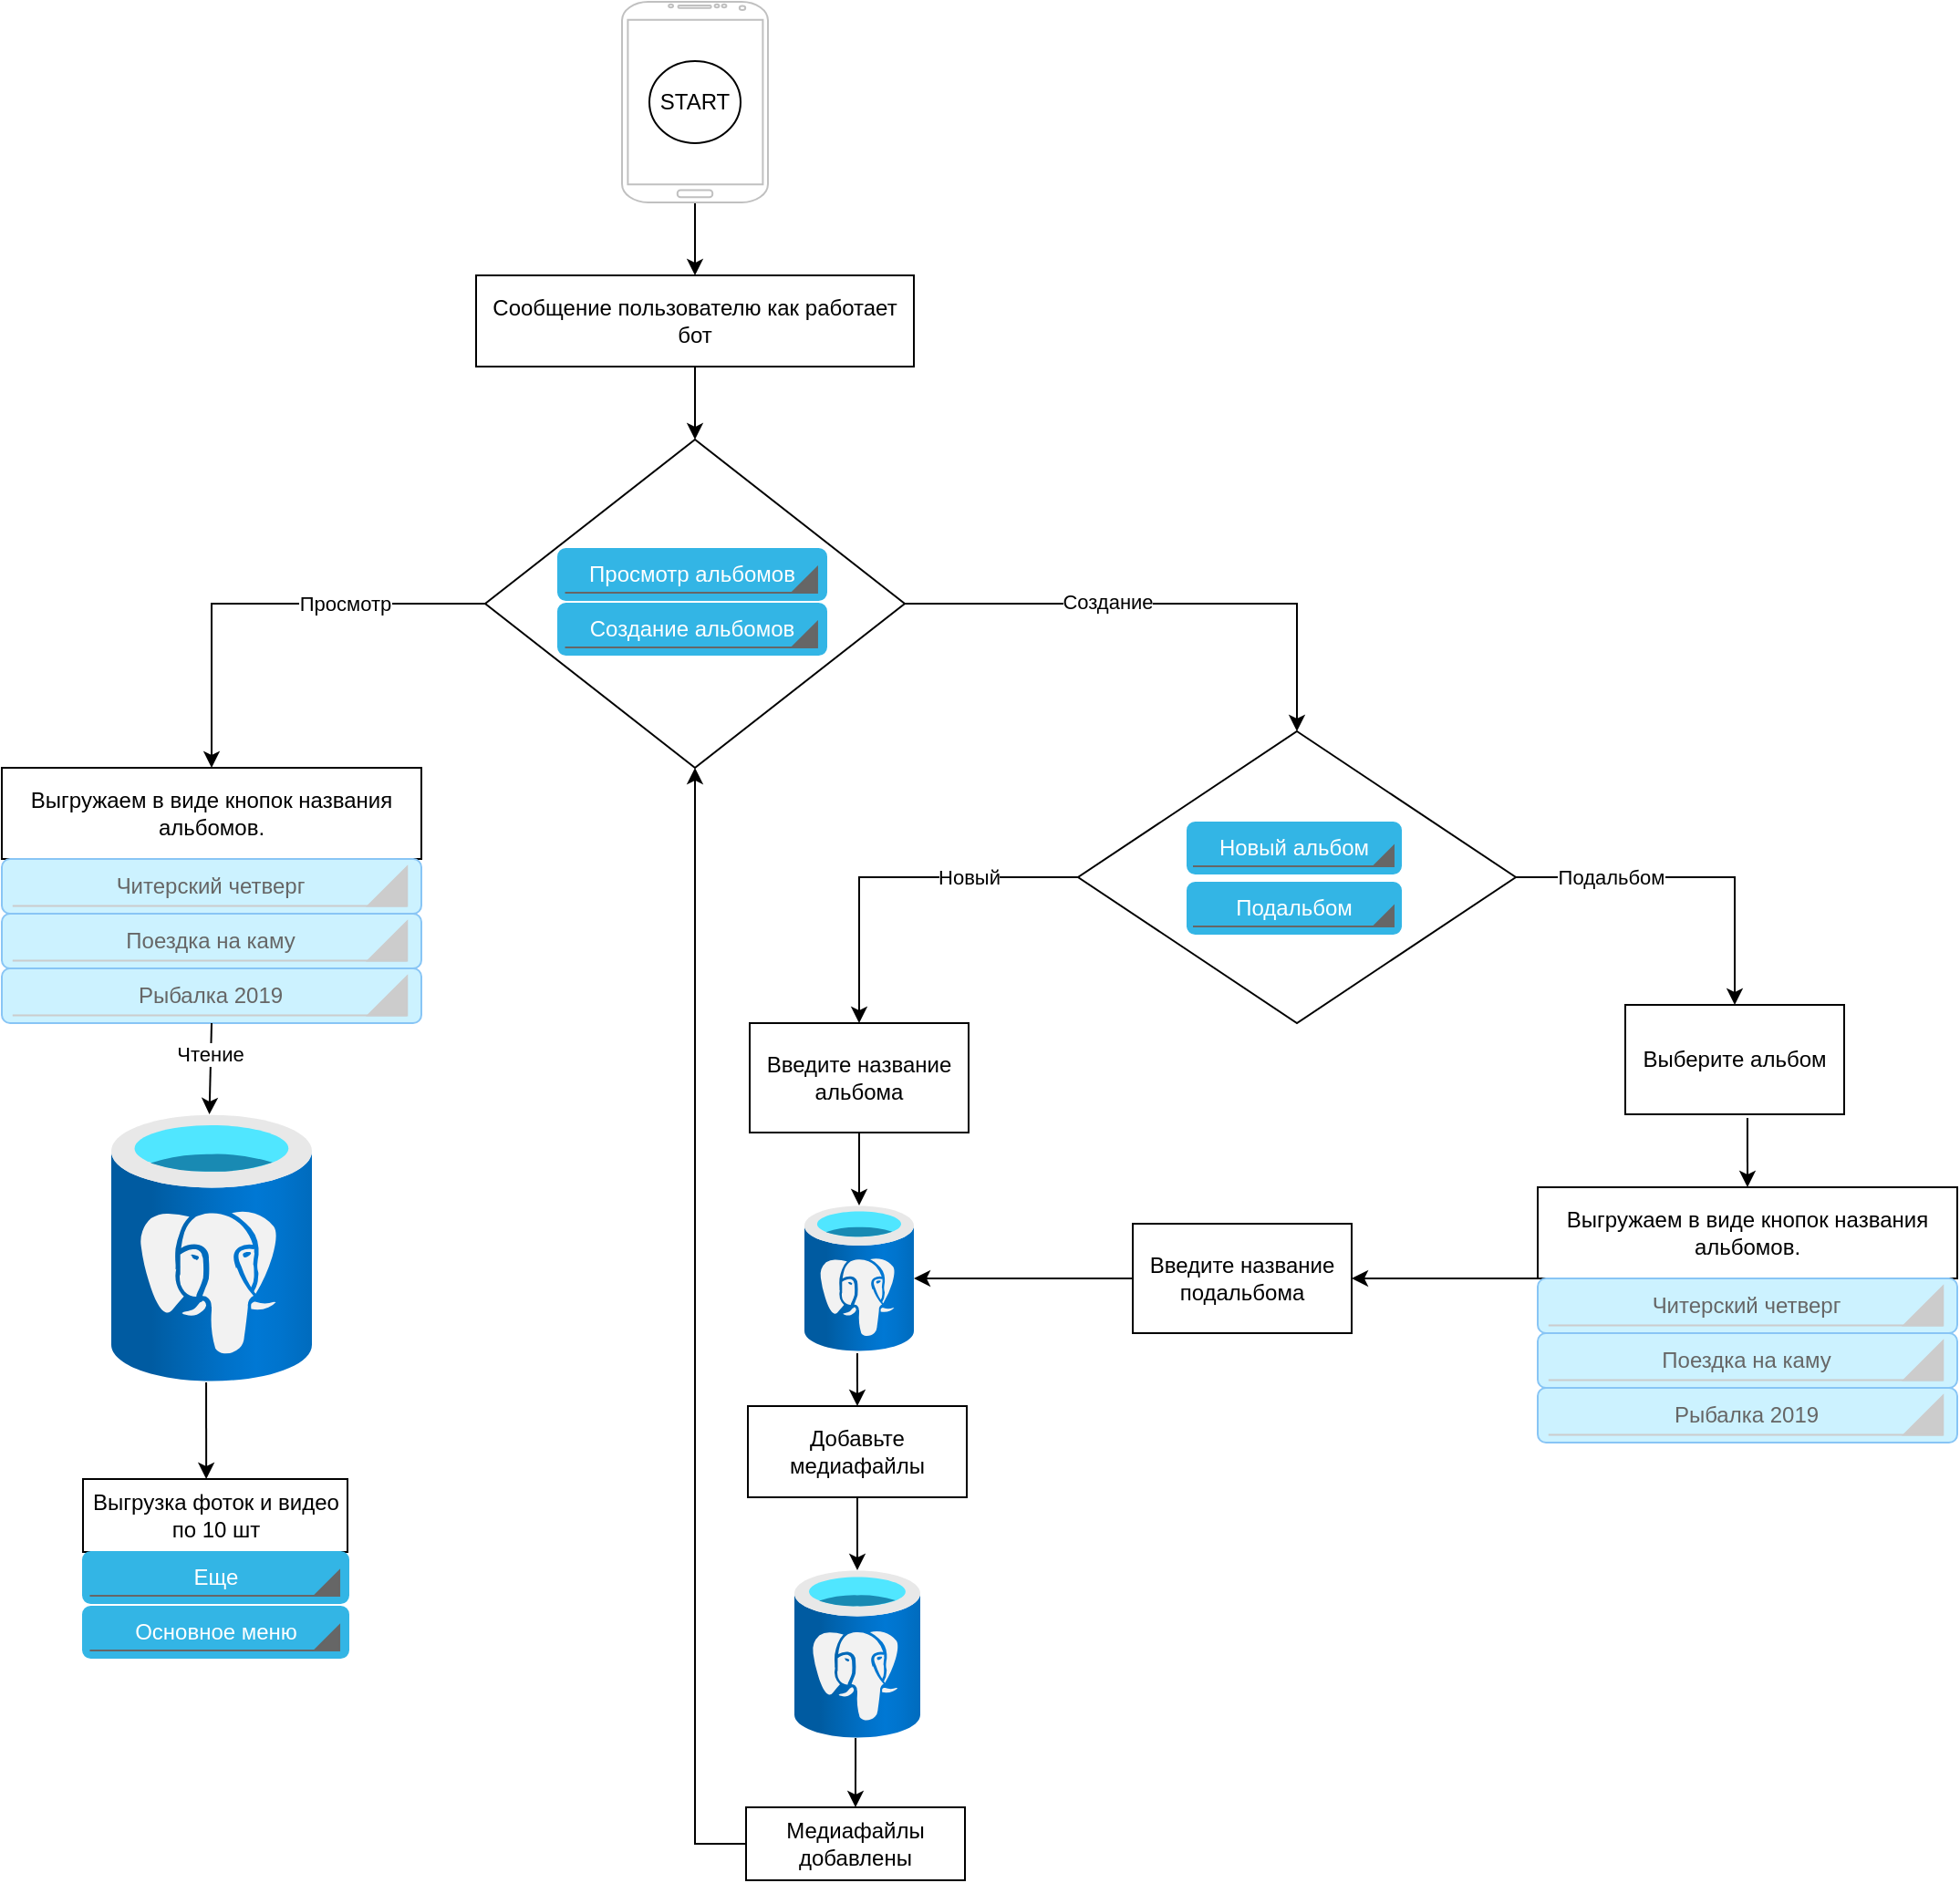 <mxfile version="24.4.0" type="device">
  <diagram name="Страница — 1" id="3XFxWbQeZkJvydi4CjY2">
    <mxGraphModel dx="1434" dy="844" grid="1" gridSize="10" guides="1" tooltips="1" connect="1" arrows="1" fold="1" page="1" pageScale="1" pageWidth="827" pageHeight="1169" math="0" shadow="0">
      <root>
        <mxCell id="0" />
        <mxCell id="1" parent="0" />
        <mxCell id="PY4G7l2K5pVL9X38_ox1-4" value="" style="endArrow=classic;html=1;rounded=0;exitX=0.5;exitY=1;exitDx=0;exitDy=0;exitPerimeter=0;entryX=0.5;entryY=0;entryDx=0;entryDy=0;" edge="1" parent="1" source="PY4G7l2K5pVL9X38_ox1-1" target="PY4G7l2K5pVL9X38_ox1-5">
          <mxGeometry width="50" height="50" relative="1" as="geometry">
            <mxPoint x="390" y="210" as="sourcePoint" />
            <mxPoint x="400" y="240" as="targetPoint" />
          </mxGeometry>
        </mxCell>
        <mxCell id="PY4G7l2K5pVL9X38_ox1-5" value="Сообщение пользователю как работает бот" style="rounded=0;whiteSpace=wrap;html=1;" vertex="1" parent="1">
          <mxGeometry x="280" y="170" width="240" height="50" as="geometry" />
        </mxCell>
        <mxCell id="PY4G7l2K5pVL9X38_ox1-8" value="" style="endArrow=classic;html=1;rounded=0;exitX=0.5;exitY=1;exitDx=0;exitDy=0;entryX=0.5;entryY=0;entryDx=0;entryDy=0;" edge="1" parent="1" source="PY4G7l2K5pVL9X38_ox1-5" target="PY4G7l2K5pVL9X38_ox1-56">
          <mxGeometry width="50" height="50" relative="1" as="geometry">
            <mxPoint x="390" y="210" as="sourcePoint" />
            <mxPoint x="400" y="280" as="targetPoint" />
          </mxGeometry>
        </mxCell>
        <mxCell id="PY4G7l2K5pVL9X38_ox1-9" value="" style="endArrow=classic;html=1;rounded=0;exitX=0;exitY=0.5;exitDx=0;exitDy=0;entryX=0.5;entryY=0;entryDx=0;entryDy=0;" edge="1" parent="1" source="PY4G7l2K5pVL9X38_ox1-56" target="PY4G7l2K5pVL9X38_ox1-19">
          <mxGeometry width="50" height="50" relative="1" as="geometry">
            <mxPoint x="305" y="350" as="sourcePoint" />
            <mxPoint x="120" y="350" as="targetPoint" />
            <Array as="points">
              <mxPoint x="135" y="350" />
            </Array>
          </mxGeometry>
        </mxCell>
        <mxCell id="PY4G7l2K5pVL9X38_ox1-17" value="Просмотр" style="edgeLabel;html=1;align=center;verticalAlign=middle;resizable=0;points=[];" vertex="1" connectable="0" parent="PY4G7l2K5pVL9X38_ox1-9">
          <mxGeometry x="0.027" y="-1" relative="1" as="geometry">
            <mxPoint x="46" y="1" as="offset" />
          </mxGeometry>
        </mxCell>
        <mxCell id="PY4G7l2K5pVL9X38_ox1-10" value="" style="endArrow=classic;html=1;rounded=0;exitX=1;exitY=0.5;exitDx=0;exitDy=0;entryX=0.5;entryY=0;entryDx=0;entryDy=0;" edge="1" parent="1" source="PY4G7l2K5pVL9X38_ox1-56" target="PY4G7l2K5pVL9X38_ox1-63">
          <mxGeometry width="50" height="50" relative="1" as="geometry">
            <mxPoint x="495" y="350" as="sourcePoint" />
            <mxPoint x="680" y="400" as="targetPoint" />
            <Array as="points">
              <mxPoint x="730" y="350" />
            </Array>
          </mxGeometry>
        </mxCell>
        <mxCell id="PY4G7l2K5pVL9X38_ox1-18" value="Создание" style="edgeLabel;html=1;align=center;verticalAlign=middle;resizable=0;points=[];" vertex="1" connectable="0" parent="PY4G7l2K5pVL9X38_ox1-10">
          <mxGeometry x="-0.224" y="1" relative="1" as="geometry">
            <mxPoint as="offset" />
          </mxGeometry>
        </mxCell>
        <mxCell id="PY4G7l2K5pVL9X38_ox1-37" value="" style="group" vertex="1" connectable="0" parent="1">
          <mxGeometry x="20" y="440" width="230" height="140" as="geometry" />
        </mxCell>
        <mxCell id="PY4G7l2K5pVL9X38_ox1-19" value="Выгружаем в виде кнопок названия альбомов." style="rounded=0;whiteSpace=wrap;html=1;" vertex="1" parent="PY4G7l2K5pVL9X38_ox1-37">
          <mxGeometry width="230" height="50" as="geometry" />
        </mxCell>
        <mxCell id="PY4G7l2K5pVL9X38_ox1-36" value="" style="group" vertex="1" connectable="0" parent="PY4G7l2K5pVL9X38_ox1-37">
          <mxGeometry y="50" width="230" height="90" as="geometry" />
        </mxCell>
        <mxCell id="PY4G7l2K5pVL9X38_ox1-29" value="" style="strokeWidth=1;html=1;shadow=0;dashed=0;shape=mxgraph.android.rect;rounded=1;fillColor=#ccf2ff;strokeColor=#88c5f5;container=0;" vertex="1" parent="PY4G7l2K5pVL9X38_ox1-36">
          <mxGeometry y="30" width="230" height="30" as="geometry" />
        </mxCell>
        <mxCell id="PY4G7l2K5pVL9X38_ox1-27" value="" style="strokeWidth=1;html=1;shadow=0;dashed=0;shape=mxgraph.android.rect;rounded=1;fillColor=#ccf2ff;strokeColor=#88c5f5;container=0;" vertex="1" parent="PY4G7l2K5pVL9X38_ox1-36">
          <mxGeometry y="60" width="230" height="30" as="geometry" />
        </mxCell>
        <mxCell id="PY4G7l2K5pVL9X38_ox1-31" value="" style="strokeWidth=1;html=1;shadow=0;dashed=0;shape=mxgraph.android.rect;rounded=1;fillColor=#ccf2ff;strokeColor=#88c5f5;container=0;" vertex="1" parent="PY4G7l2K5pVL9X38_ox1-36">
          <mxGeometry width="230" height="30" as="geometry" />
        </mxCell>
        <mxCell id="PY4G7l2K5pVL9X38_ox1-32" value="Читерский четверг" style="strokeWidth=1;html=1;shadow=0;dashed=0;shape=mxgraph.android.spinner2;fontStyle=0;fontColor=#666666;align=center;verticalAlign=middle;strokeColor=#cccccc;fillColor=#cccccc;" vertex="1" parent="PY4G7l2K5pVL9X38_ox1-36">
          <mxGeometry x="5.897" y="4.286" width="216.239" height="21.429" as="geometry" />
        </mxCell>
        <mxCell id="PY4G7l2K5pVL9X38_ox1-30" value="Поездка на каму" style="strokeWidth=1;html=1;shadow=0;dashed=0;shape=mxgraph.android.spinner2;fontStyle=0;fontColor=#666666;align=center;verticalAlign=middle;strokeColor=#cccccc;fillColor=#cccccc;" vertex="1" parent="PY4G7l2K5pVL9X38_ox1-36">
          <mxGeometry x="5.897" y="34.286" width="216.239" height="21.429" as="geometry" />
        </mxCell>
        <mxCell id="PY4G7l2K5pVL9X38_ox1-28" value="Рыбалка 2019" style="strokeWidth=1;html=1;shadow=0;dashed=0;shape=mxgraph.android.spinner2;fontStyle=0;fontColor=#666666;align=center;verticalAlign=middle;strokeColor=#cccccc;fillColor=#cccccc;" vertex="1" parent="PY4G7l2K5pVL9X38_ox1-36">
          <mxGeometry x="5.897" y="64.286" width="216.239" height="21.429" as="geometry" />
        </mxCell>
        <mxCell id="PY4G7l2K5pVL9X38_ox1-38" value="" style="endArrow=classic;html=1;rounded=0;exitX=0.5;exitY=1;exitDx=0;exitDy=0;entryX=0.489;entryY=0;entryDx=0;entryDy=0;entryPerimeter=0;" edge="1" parent="1" source="PY4G7l2K5pVL9X38_ox1-27" target="PY4G7l2K5pVL9X38_ox1-40">
          <mxGeometry width="50" height="50" relative="1" as="geometry">
            <mxPoint x="390" y="410" as="sourcePoint" />
            <mxPoint x="135" y="620" as="targetPoint" />
          </mxGeometry>
        </mxCell>
        <mxCell id="PY4G7l2K5pVL9X38_ox1-50" value="Чтение" style="edgeLabel;html=1;align=center;verticalAlign=middle;resizable=0;points=[];" vertex="1" connectable="0" parent="PY4G7l2K5pVL9X38_ox1-38">
          <mxGeometry x="-0.319" y="-1" relative="1" as="geometry">
            <mxPoint as="offset" />
          </mxGeometry>
        </mxCell>
        <mxCell id="PY4G7l2K5pVL9X38_ox1-40" value="" style="image;aspect=fixed;html=1;points=[];align=center;fontSize=12;image=img/lib/azure2/databases/Azure_Database_PostgreSQL_Server.svg;" vertex="1" parent="1">
          <mxGeometry x="80" y="630" width="110" height="146.67" as="geometry" />
        </mxCell>
        <mxCell id="PY4G7l2K5pVL9X38_ox1-41" value="" style="endArrow=classic;html=1;rounded=0;exitX=0.473;exitY=1.002;exitDx=0;exitDy=0;exitPerimeter=0;entryX=0.466;entryY=0;entryDx=0;entryDy=0;entryPerimeter=0;" edge="1" parent="1" source="PY4G7l2K5pVL9X38_ox1-40" target="PY4G7l2K5pVL9X38_ox1-43">
          <mxGeometry width="50" height="50" relative="1" as="geometry">
            <mxPoint x="390" y="710" as="sourcePoint" />
            <mxPoint x="132" y="830" as="targetPoint" />
          </mxGeometry>
        </mxCell>
        <mxCell id="PY4G7l2K5pVL9X38_ox1-49" value="" style="group" vertex="1" connectable="0" parent="1">
          <mxGeometry x="64.5" y="830" width="145.5" height="98" as="geometry" />
        </mxCell>
        <mxCell id="PY4G7l2K5pVL9X38_ox1-46" value="" style="group" vertex="1" connectable="0" parent="PY4G7l2K5pVL9X38_ox1-49">
          <mxGeometry width="145.5" height="68" as="geometry" />
        </mxCell>
        <mxCell id="PY4G7l2K5pVL9X38_ox1-43" value="Выгрузка фоток и видео по 10 шт" style="rounded=0;whiteSpace=wrap;html=1;" vertex="1" parent="PY4G7l2K5pVL9X38_ox1-46">
          <mxGeometry width="145" height="40" as="geometry" />
        </mxCell>
        <mxCell id="PY4G7l2K5pVL9X38_ox1-44" value="" style="strokeWidth=1;html=1;shadow=0;dashed=0;shape=mxgraph.android.rect;rounded=1;fillColor=#33b5e5;strokeColor=#33b5e5;" vertex="1" parent="PY4G7l2K5pVL9X38_ox1-46">
          <mxGeometry y="40" width="145.5" height="28" as="geometry" />
        </mxCell>
        <mxCell id="PY4G7l2K5pVL9X38_ox1-45" value="Еще" style="strokeWidth=1;html=1;shadow=0;dashed=0;shape=mxgraph.android.spinner2;fontStyle=0;fontColor=#ffffff;align=center;verticalAlign=middle;strokeColor=#666666;fillColor=#666666;" vertex="1" parent="PY4G7l2K5pVL9X38_ox1-44">
          <mxGeometry x="3.731" y="4" width="136.795" height="20" as="geometry" />
        </mxCell>
        <mxCell id="PY4G7l2K5pVL9X38_ox1-47" value="" style="strokeWidth=1;html=1;shadow=0;dashed=0;shape=mxgraph.android.rect;rounded=1;fillColor=#33b5e5;strokeColor=#33b5e5;" vertex="1" parent="PY4G7l2K5pVL9X38_ox1-49">
          <mxGeometry y="70" width="145.5" height="28" as="geometry" />
        </mxCell>
        <mxCell id="PY4G7l2K5pVL9X38_ox1-48" value="Основное меню" style="strokeWidth=1;html=1;shadow=0;dashed=0;shape=mxgraph.android.spinner2;fontStyle=0;fontColor=#ffffff;align=center;verticalAlign=middle;strokeColor=#666666;fillColor=#666666;" vertex="1" parent="PY4G7l2K5pVL9X38_ox1-47">
          <mxGeometry x="3.731" y="4" width="136.795" height="20" as="geometry" />
        </mxCell>
        <mxCell id="PY4G7l2K5pVL9X38_ox1-57" value="" style="group" vertex="1" connectable="0" parent="1">
          <mxGeometry x="285" y="260" width="230" height="180" as="geometry" />
        </mxCell>
        <mxCell id="PY4G7l2K5pVL9X38_ox1-56" value="" style="rhombus;whiteSpace=wrap;html=1;" vertex="1" parent="PY4G7l2K5pVL9X38_ox1-57">
          <mxGeometry width="230" height="180" as="geometry" />
        </mxCell>
        <mxCell id="PY4G7l2K5pVL9X38_ox1-55" value="" style="group" vertex="1" connectable="0" parent="PY4G7l2K5pVL9X38_ox1-57">
          <mxGeometry x="40" y="60" width="147" height="58" as="geometry" />
        </mxCell>
        <mxCell id="PY4G7l2K5pVL9X38_ox1-51" value="" style="strokeWidth=1;html=1;shadow=0;dashed=0;shape=mxgraph.android.rect;rounded=1;fillColor=#33b5e5;strokeColor=#33b5e5;" vertex="1" parent="PY4G7l2K5pVL9X38_ox1-55">
          <mxGeometry width="147" height="28" as="geometry" />
        </mxCell>
        <mxCell id="PY4G7l2K5pVL9X38_ox1-52" value="Просмотр альбомов" style="strokeWidth=1;html=1;shadow=0;dashed=0;shape=mxgraph.android.spinner2;fontStyle=0;fontColor=#ffffff;align=center;verticalAlign=middle;strokeColor=#666666;fillColor=#666666;" vertex="1" parent="PY4G7l2K5pVL9X38_ox1-51">
          <mxGeometry x="3.769" y="4" width="138.205" height="20" as="geometry" />
        </mxCell>
        <mxCell id="PY4G7l2K5pVL9X38_ox1-53" value="" style="strokeWidth=1;html=1;shadow=0;dashed=0;shape=mxgraph.android.rect;rounded=1;fillColor=#33b5e5;strokeColor=#33b5e5;" vertex="1" parent="PY4G7l2K5pVL9X38_ox1-55">
          <mxGeometry y="30" width="147" height="28" as="geometry" />
        </mxCell>
        <mxCell id="PY4G7l2K5pVL9X38_ox1-54" value="Создание альбомов" style="strokeWidth=1;html=1;shadow=0;dashed=0;shape=mxgraph.android.spinner2;fontStyle=0;fontColor=#ffffff;align=center;verticalAlign=middle;strokeColor=#666666;fillColor=#666666;" vertex="1" parent="PY4G7l2K5pVL9X38_ox1-53">
          <mxGeometry x="3.769" y="4" width="138.205" height="20" as="geometry" />
        </mxCell>
        <mxCell id="PY4G7l2K5pVL9X38_ox1-64" value="" style="group" vertex="1" connectable="0" parent="1">
          <mxGeometry x="610" y="420" width="240" height="160" as="geometry" />
        </mxCell>
        <mxCell id="PY4G7l2K5pVL9X38_ox1-63" value="" style="rhombus;whiteSpace=wrap;html=1;" vertex="1" parent="PY4G7l2K5pVL9X38_ox1-64">
          <mxGeometry width="240" height="160" as="geometry" />
        </mxCell>
        <mxCell id="PY4G7l2K5pVL9X38_ox1-62" value="" style="group" vertex="1" connectable="0" parent="PY4G7l2K5pVL9X38_ox1-64">
          <mxGeometry x="60" y="50" width="117" height="61" as="geometry" />
        </mxCell>
        <mxCell id="PY4G7l2K5pVL9X38_ox1-58" value="" style="strokeWidth=1;html=1;shadow=0;dashed=0;shape=mxgraph.android.rect;rounded=1;fillColor=#33b5e5;strokeColor=#33b5e5;" vertex="1" parent="PY4G7l2K5pVL9X38_ox1-62">
          <mxGeometry width="117" height="28" as="geometry" />
        </mxCell>
        <mxCell id="PY4G7l2K5pVL9X38_ox1-59" value="Новый альбом" style="strokeWidth=1;html=1;shadow=0;dashed=0;shape=mxgraph.android.spinner2;fontStyle=0;fontColor=#ffffff;align=center;verticalAlign=middle;strokeColor=#666666;fillColor=#666666;" vertex="1" parent="PY4G7l2K5pVL9X38_ox1-58">
          <mxGeometry x="3" y="4" width="110" height="20" as="geometry" />
        </mxCell>
        <mxCell id="PY4G7l2K5pVL9X38_ox1-60" value="" style="strokeWidth=1;html=1;shadow=0;dashed=0;shape=mxgraph.android.rect;rounded=1;fillColor=#33b5e5;strokeColor=#33b5e5;" vertex="1" parent="PY4G7l2K5pVL9X38_ox1-62">
          <mxGeometry y="33" width="117" height="28" as="geometry" />
        </mxCell>
        <mxCell id="PY4G7l2K5pVL9X38_ox1-61" value="Подальбом" style="strokeWidth=1;html=1;shadow=0;dashed=0;shape=mxgraph.android.spinner2;fontStyle=0;fontColor=#ffffff;align=center;verticalAlign=middle;strokeColor=#666666;fillColor=#666666;" vertex="1" parent="PY4G7l2K5pVL9X38_ox1-60">
          <mxGeometry x="3" y="4" width="110" height="20" as="geometry" />
        </mxCell>
        <mxCell id="PY4G7l2K5pVL9X38_ox1-65" value="" style="endArrow=classic;html=1;rounded=0;exitX=0;exitY=0.5;exitDx=0;exitDy=0;entryX=0.5;entryY=0;entryDx=0;entryDy=0;" edge="1" parent="1" source="PY4G7l2K5pVL9X38_ox1-63" target="PY4G7l2K5pVL9X38_ox1-67">
          <mxGeometry width="50" height="50" relative="1" as="geometry">
            <mxPoint x="390" y="610" as="sourcePoint" />
            <mxPoint x="490" y="500" as="targetPoint" />
            <Array as="points">
              <mxPoint x="490" y="500" />
            </Array>
          </mxGeometry>
        </mxCell>
        <mxCell id="PY4G7l2K5pVL9X38_ox1-68" value="Новый" style="edgeLabel;html=1;align=center;verticalAlign=middle;resizable=0;points=[];" vertex="1" connectable="0" parent="PY4G7l2K5pVL9X38_ox1-65">
          <mxGeometry x="0.15" y="1" relative="1" as="geometry">
            <mxPoint x="55" y="-1" as="offset" />
          </mxGeometry>
        </mxCell>
        <mxCell id="PY4G7l2K5pVL9X38_ox1-66" value="" style="endArrow=classic;html=1;rounded=0;exitX=1;exitY=0.5;exitDx=0;exitDy=0;entryX=0.5;entryY=0;entryDx=0;entryDy=0;" edge="1" parent="1" source="PY4G7l2K5pVL9X38_ox1-63" target="PY4G7l2K5pVL9X38_ox1-79">
          <mxGeometry width="50" height="50" relative="1" as="geometry">
            <mxPoint x="390" y="610" as="sourcePoint" />
            <mxPoint x="1000" y="500" as="targetPoint" />
            <Array as="points">
              <mxPoint x="970" y="500" />
            </Array>
          </mxGeometry>
        </mxCell>
        <mxCell id="PY4G7l2K5pVL9X38_ox1-69" value="Подальбом" style="edgeLabel;html=1;align=center;verticalAlign=middle;resizable=0;points=[];" vertex="1" connectable="0" parent="PY4G7l2K5pVL9X38_ox1-66">
          <mxGeometry x="-0.107" relative="1" as="geometry">
            <mxPoint x="-33" as="offset" />
          </mxGeometry>
        </mxCell>
        <mxCell id="PY4G7l2K5pVL9X38_ox1-67" value="Введите название&lt;div&gt;альбома&lt;/div&gt;" style="rounded=0;whiteSpace=wrap;html=1;" vertex="1" parent="1">
          <mxGeometry x="430" y="580" width="120" height="60" as="geometry" />
        </mxCell>
        <mxCell id="PY4G7l2K5pVL9X38_ox1-70" value="" style="image;aspect=fixed;html=1;points=[];align=center;fontSize=12;image=img/lib/azure2/databases/Azure_Database_PostgreSQL_Server.svg;" vertex="1" parent="1">
          <mxGeometry x="460" y="680" width="60" height="80" as="geometry" />
        </mxCell>
        <mxCell id="PY4G7l2K5pVL9X38_ox1-71" value="" style="endArrow=classic;html=1;rounded=0;exitX=0.5;exitY=1;exitDx=0;exitDy=0;entryX=0.5;entryY=0;entryDx=0;entryDy=0;entryPerimeter=0;" edge="1" parent="1" source="PY4G7l2K5pVL9X38_ox1-67" target="PY4G7l2K5pVL9X38_ox1-70">
          <mxGeometry width="50" height="50" relative="1" as="geometry">
            <mxPoint x="390" y="610" as="sourcePoint" />
            <mxPoint x="490" y="680" as="targetPoint" />
          </mxGeometry>
        </mxCell>
        <mxCell id="PY4G7l2K5pVL9X38_ox1-72" value="Добавьте медиафайлы" style="rounded=0;whiteSpace=wrap;html=1;" vertex="1" parent="1">
          <mxGeometry x="429" y="790" width="120" height="50" as="geometry" />
        </mxCell>
        <mxCell id="PY4G7l2K5pVL9X38_ox1-73" value="" style="endArrow=classic;html=1;rounded=0;exitX=0.483;exitY=1.013;exitDx=0;exitDy=0;exitPerimeter=0;entryX=0.5;entryY=0;entryDx=0;entryDy=0;" edge="1" parent="1" source="PY4G7l2K5pVL9X38_ox1-70" target="PY4G7l2K5pVL9X38_ox1-72">
          <mxGeometry width="50" height="50" relative="1" as="geometry">
            <mxPoint x="490" y="780" as="sourcePoint" />
            <mxPoint x="490" y="840" as="targetPoint" />
          </mxGeometry>
        </mxCell>
        <mxCell id="PY4G7l2K5pVL9X38_ox1-74" value="" style="endArrow=classic;html=1;rounded=0;exitX=0.5;exitY=1;exitDx=0;exitDy=0;entryX=0.5;entryY=0;entryDx=0;entryDy=0;entryPerimeter=0;" edge="1" parent="1" source="PY4G7l2K5pVL9X38_ox1-72" target="PY4G7l2K5pVL9X38_ox1-75">
          <mxGeometry width="50" height="50" relative="1" as="geometry">
            <mxPoint x="390" y="610" as="sourcePoint" />
            <mxPoint x="489" y="880" as="targetPoint" />
          </mxGeometry>
        </mxCell>
        <mxCell id="PY4G7l2K5pVL9X38_ox1-75" value="" style="image;aspect=fixed;html=1;points=[];align=center;fontSize=12;image=img/lib/azure2/databases/Azure_Database_PostgreSQL_Server.svg;" vertex="1" parent="1">
          <mxGeometry x="454.5" y="880" width="69" height="92" as="geometry" />
        </mxCell>
        <mxCell id="PY4G7l2K5pVL9X38_ox1-76" value="Медиафайлы добавлены" style="rounded=0;whiteSpace=wrap;html=1;" vertex="1" parent="1">
          <mxGeometry x="428" y="1010" width="120" height="40" as="geometry" />
        </mxCell>
        <mxCell id="PY4G7l2K5pVL9X38_ox1-77" value="" style="endArrow=classic;html=1;rounded=0;entryX=0.5;entryY=0;entryDx=0;entryDy=0;exitX=0.486;exitY=1;exitDx=0;exitDy=0;exitPerimeter=0;" edge="1" parent="1" source="PY4G7l2K5pVL9X38_ox1-75" target="PY4G7l2K5pVL9X38_ox1-76">
          <mxGeometry width="50" height="50" relative="1" as="geometry">
            <mxPoint x="390" y="810" as="sourcePoint" />
            <mxPoint x="390.04" y="848.116" as="targetPoint" />
          </mxGeometry>
        </mxCell>
        <mxCell id="PY4G7l2K5pVL9X38_ox1-78" value="" style="endArrow=classic;html=1;rounded=0;exitX=0;exitY=0.5;exitDx=0;exitDy=0;" edge="1" parent="1" source="PY4G7l2K5pVL9X38_ox1-76">
          <mxGeometry width="50" height="50" relative="1" as="geometry">
            <mxPoint x="390" y="810" as="sourcePoint" />
            <mxPoint x="400" y="440" as="targetPoint" />
            <Array as="points">
              <mxPoint x="400" y="1030" />
            </Array>
          </mxGeometry>
        </mxCell>
        <mxCell id="PY4G7l2K5pVL9X38_ox1-79" value="Выберите альбом" style="rounded=0;whiteSpace=wrap;html=1;" vertex="1" parent="1">
          <mxGeometry x="910" y="570" width="120" height="60" as="geometry" />
        </mxCell>
        <mxCell id="PY4G7l2K5pVL9X38_ox1-80" value="" style="group" vertex="1" connectable="0" parent="1">
          <mxGeometry x="862" y="670" width="230" height="140" as="geometry" />
        </mxCell>
        <mxCell id="PY4G7l2K5pVL9X38_ox1-81" value="Выгружаем в виде кнопок названия альбомов." style="rounded=0;whiteSpace=wrap;html=1;" vertex="1" parent="PY4G7l2K5pVL9X38_ox1-80">
          <mxGeometry width="230" height="50" as="geometry" />
        </mxCell>
        <mxCell id="PY4G7l2K5pVL9X38_ox1-82" value="" style="group" vertex="1" connectable="0" parent="PY4G7l2K5pVL9X38_ox1-80">
          <mxGeometry y="50" width="230" height="90" as="geometry" />
        </mxCell>
        <mxCell id="PY4G7l2K5pVL9X38_ox1-83" value="" style="strokeWidth=1;html=1;shadow=0;dashed=0;shape=mxgraph.android.rect;rounded=1;fillColor=#ccf2ff;strokeColor=#88c5f5;container=0;" vertex="1" parent="PY4G7l2K5pVL9X38_ox1-82">
          <mxGeometry y="30" width="230" height="30" as="geometry" />
        </mxCell>
        <mxCell id="PY4G7l2K5pVL9X38_ox1-84" value="" style="strokeWidth=1;html=1;shadow=0;dashed=0;shape=mxgraph.android.rect;rounded=1;fillColor=#ccf2ff;strokeColor=#88c5f5;container=0;" vertex="1" parent="PY4G7l2K5pVL9X38_ox1-82">
          <mxGeometry y="60" width="230" height="30" as="geometry" />
        </mxCell>
        <mxCell id="PY4G7l2K5pVL9X38_ox1-85" value="" style="strokeWidth=1;html=1;shadow=0;dashed=0;shape=mxgraph.android.rect;rounded=1;fillColor=#ccf2ff;strokeColor=#88c5f5;container=0;" vertex="1" parent="PY4G7l2K5pVL9X38_ox1-82">
          <mxGeometry width="230" height="30" as="geometry" />
        </mxCell>
        <mxCell id="PY4G7l2K5pVL9X38_ox1-86" value="Читерский четверг" style="strokeWidth=1;html=1;shadow=0;dashed=0;shape=mxgraph.android.spinner2;fontStyle=0;fontColor=#666666;align=center;verticalAlign=middle;strokeColor=#cccccc;fillColor=#cccccc;" vertex="1" parent="PY4G7l2K5pVL9X38_ox1-82">
          <mxGeometry x="5.897" y="4.286" width="216.239" height="21.429" as="geometry" />
        </mxCell>
        <mxCell id="PY4G7l2K5pVL9X38_ox1-87" value="Поездка на каму" style="strokeWidth=1;html=1;shadow=0;dashed=0;shape=mxgraph.android.spinner2;fontStyle=0;fontColor=#666666;align=center;verticalAlign=middle;strokeColor=#cccccc;fillColor=#cccccc;" vertex="1" parent="PY4G7l2K5pVL9X38_ox1-82">
          <mxGeometry x="5.897" y="34.286" width="216.239" height="21.429" as="geometry" />
        </mxCell>
        <mxCell id="PY4G7l2K5pVL9X38_ox1-88" value="Рыбалка 2019" style="strokeWidth=1;html=1;shadow=0;dashed=0;shape=mxgraph.android.spinner2;fontStyle=0;fontColor=#666666;align=center;verticalAlign=middle;strokeColor=#cccccc;fillColor=#cccccc;" vertex="1" parent="PY4G7l2K5pVL9X38_ox1-82">
          <mxGeometry x="5.897" y="64.286" width="216.239" height="21.429" as="geometry" />
        </mxCell>
        <mxCell id="PY4G7l2K5pVL9X38_ox1-89" value="" style="endArrow=classic;html=1;rounded=0;entryX=0.5;entryY=0;entryDx=0;entryDy=0;exitX=0.558;exitY=1.033;exitDx=0;exitDy=0;exitPerimeter=0;" edge="1" parent="1" source="PY4G7l2K5pVL9X38_ox1-79" target="PY4G7l2K5pVL9X38_ox1-81">
          <mxGeometry width="50" height="50" relative="1" as="geometry">
            <mxPoint x="390" y="610" as="sourcePoint" />
            <mxPoint x="390.04" y="648.116" as="targetPoint" />
          </mxGeometry>
        </mxCell>
        <mxCell id="PY4G7l2K5pVL9X38_ox1-90" value="Введите название подальбома" style="rounded=0;whiteSpace=wrap;html=1;" vertex="1" parent="1">
          <mxGeometry x="640" y="690" width="120" height="60" as="geometry" />
        </mxCell>
        <mxCell id="PY4G7l2K5pVL9X38_ox1-91" value="" style="endArrow=classic;html=1;rounded=0;exitX=0;exitY=0.5;exitDx=0;exitDy=0;entryX=1;entryY=0.5;entryDx=0;entryDy=0;entryPerimeter=0;" edge="1" parent="1" source="PY4G7l2K5pVL9X38_ox1-90" target="PY4G7l2K5pVL9X38_ox1-70">
          <mxGeometry width="50" height="50" relative="1" as="geometry">
            <mxPoint x="390" y="710" as="sourcePoint" />
            <mxPoint x="600" y="880" as="targetPoint" />
            <Array as="points" />
          </mxGeometry>
        </mxCell>
        <mxCell id="PY4G7l2K5pVL9X38_ox1-92" value="" style="endArrow=classic;html=1;rounded=0;entryX=1;entryY=0.5;entryDx=0;entryDy=0;exitX=0;exitY=1;exitDx=0;exitDy=0;" edge="1" parent="1" source="PY4G7l2K5pVL9X38_ox1-81" target="PY4G7l2K5pVL9X38_ox1-90">
          <mxGeometry width="50" height="50" relative="1" as="geometry">
            <mxPoint x="390" y="710" as="sourcePoint" />
            <mxPoint x="390.04" y="748.116" as="targetPoint" />
          </mxGeometry>
        </mxCell>
        <mxCell id="PY4G7l2K5pVL9X38_ox1-93" value="" style="group" vertex="1" connectable="0" parent="1">
          <mxGeometry x="360" y="20" width="80" height="110" as="geometry" />
        </mxCell>
        <mxCell id="PY4G7l2K5pVL9X38_ox1-1" value="" style="verticalLabelPosition=bottom;verticalAlign=top;html=1;shadow=0;dashed=0;strokeWidth=1;shape=mxgraph.android.phone2;strokeColor=#c0c0c0;" vertex="1" parent="PY4G7l2K5pVL9X38_ox1-93">
          <mxGeometry width="80" height="110" as="geometry" />
        </mxCell>
        <mxCell id="PY4G7l2K5pVL9X38_ox1-3" value="START" style="ellipse;whiteSpace=wrap;html=1;" vertex="1" parent="PY4G7l2K5pVL9X38_ox1-93">
          <mxGeometry x="15" y="32.5" width="50" height="45" as="geometry" />
        </mxCell>
      </root>
    </mxGraphModel>
  </diagram>
</mxfile>

